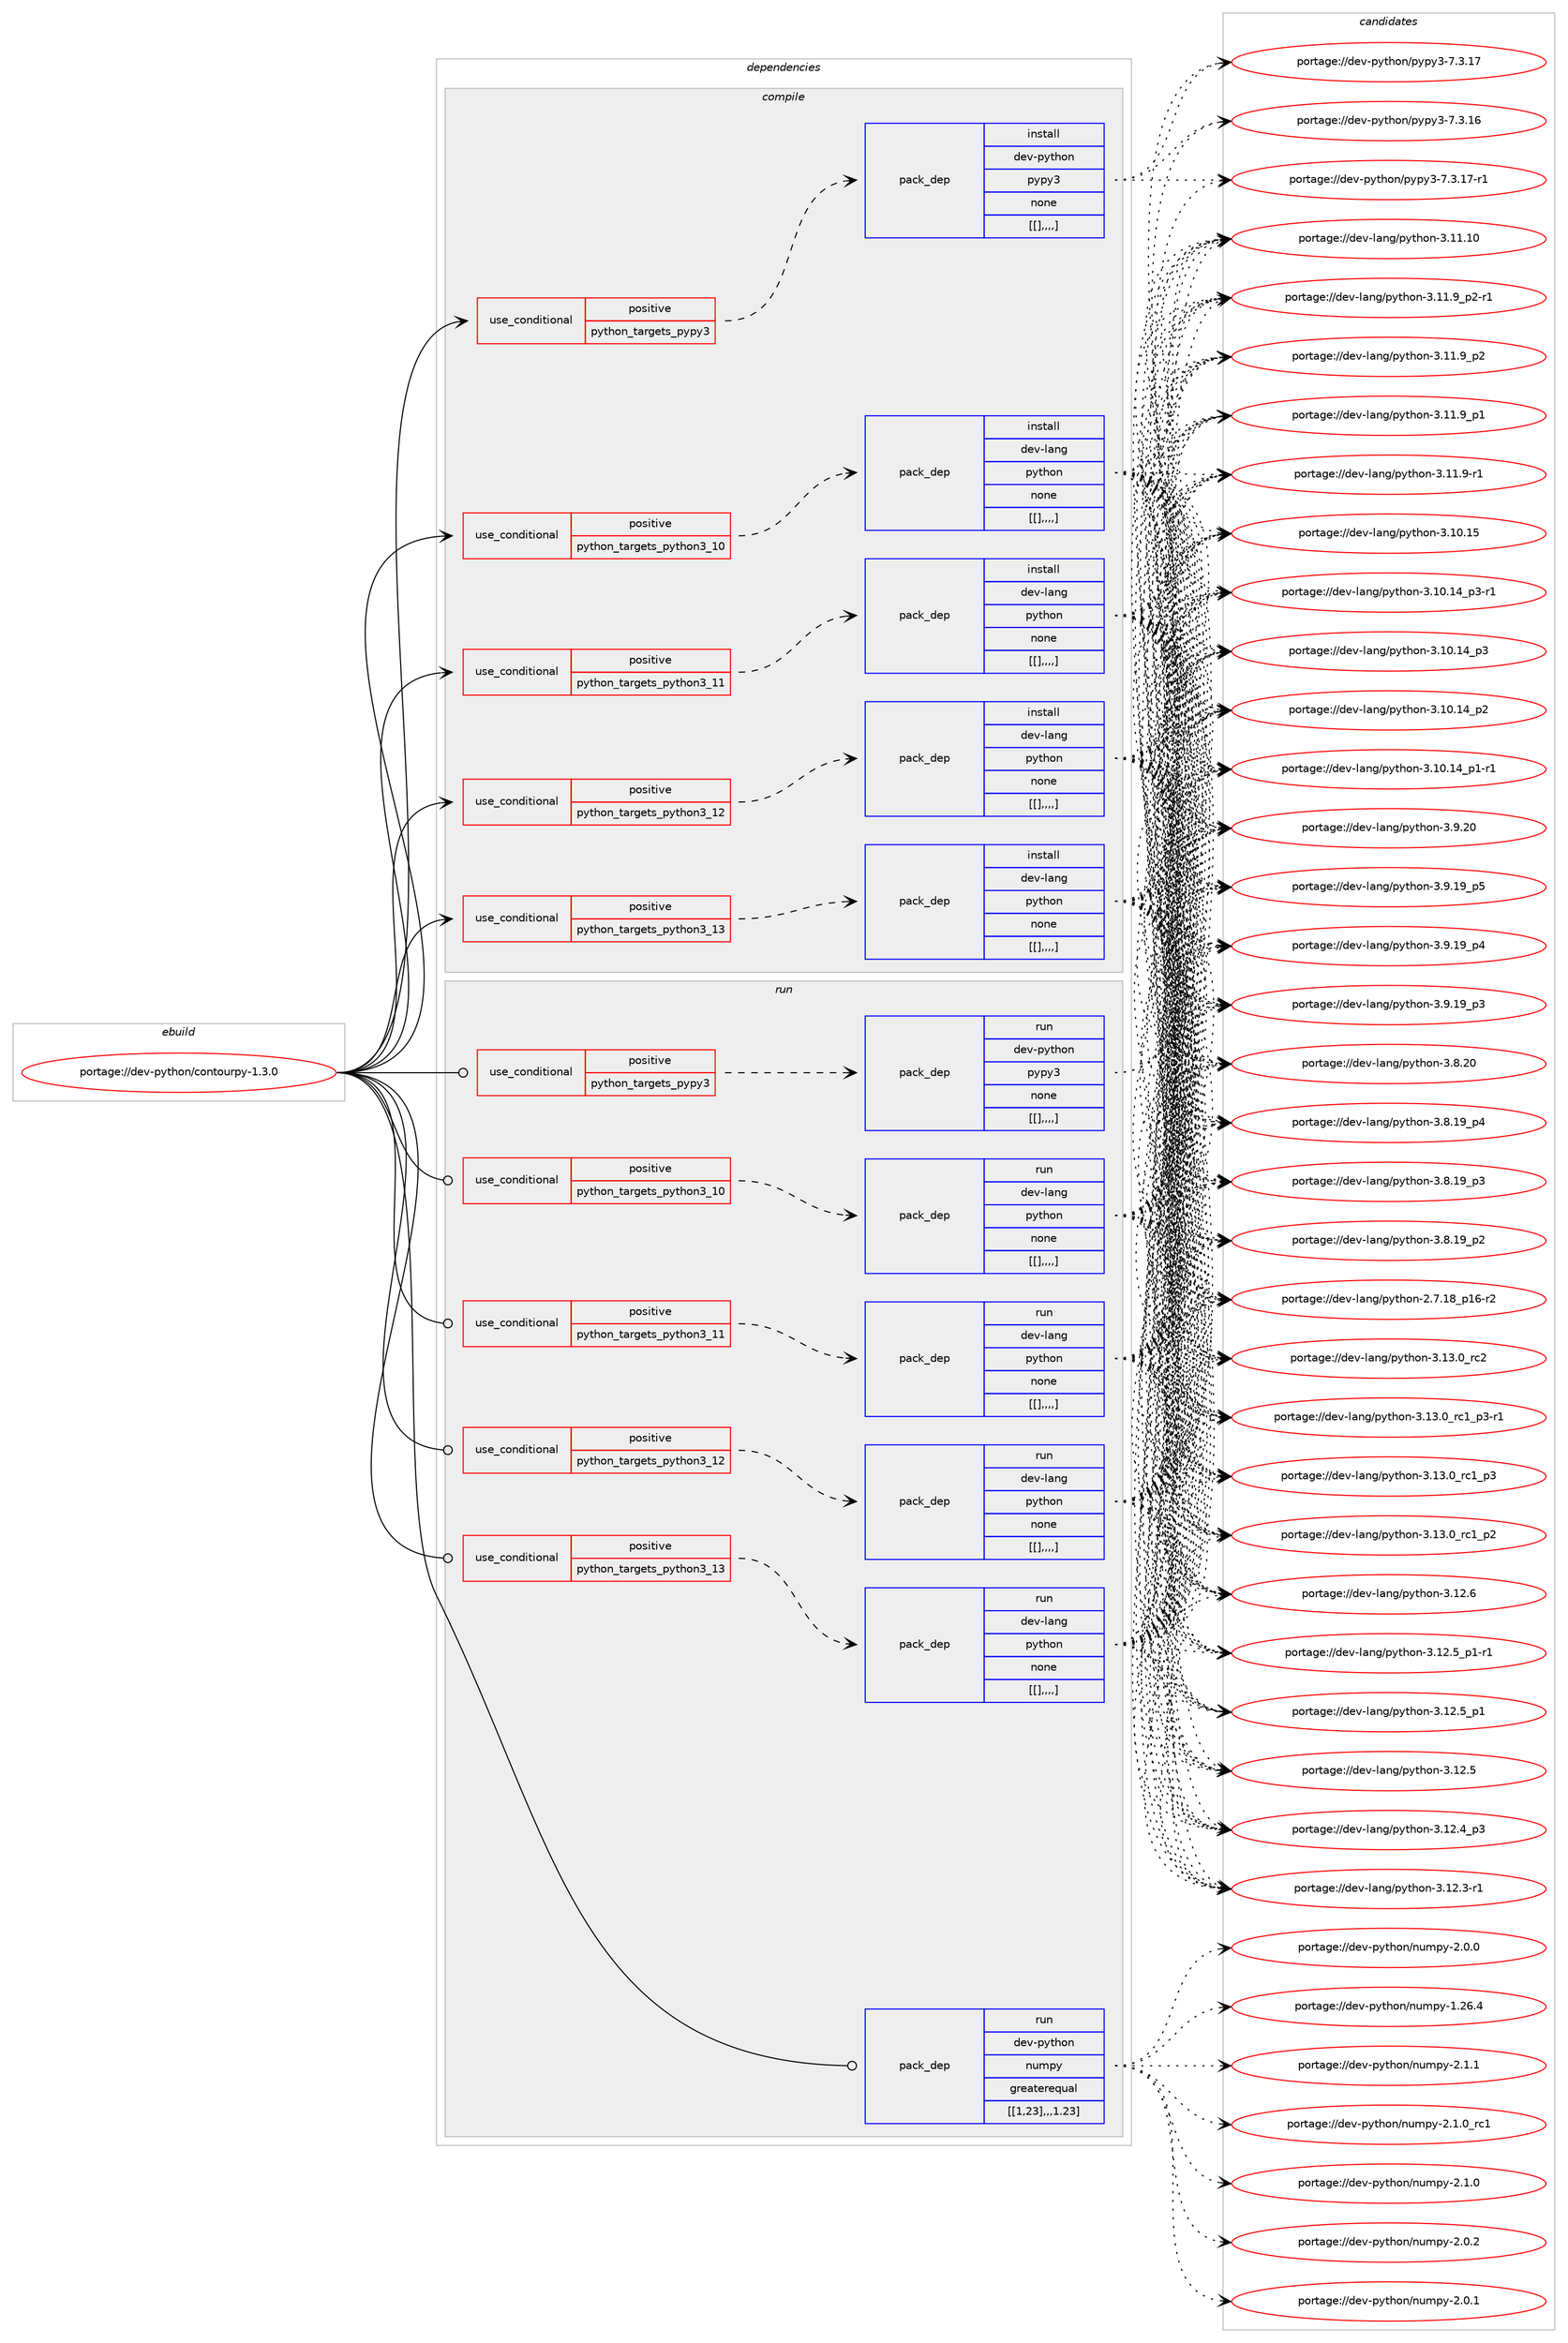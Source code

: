 digraph prolog {

# *************
# Graph options
# *************

newrank=true;
concentrate=true;
compound=true;
graph [rankdir=LR,fontname=Helvetica,fontsize=10,ranksep=1.5];#, ranksep=2.5, nodesep=0.2];
edge  [arrowhead=vee];
node  [fontname=Helvetica,fontsize=10];

# **********
# The ebuild
# **********

subgraph cluster_leftcol {
color=gray;
label=<<i>ebuild</i>>;
id [label="portage://dev-python/contourpy-1.3.0", color=red, width=4, href="../dev-python/contourpy-1.3.0.svg"];
}

# ****************
# The dependencies
# ****************

subgraph cluster_midcol {
color=gray;
label=<<i>dependencies</i>>;
subgraph cluster_compile {
fillcolor="#eeeeee";
style=filled;
label=<<i>compile</i>>;
subgraph cond32421 {
dependency145070 [label=<<TABLE BORDER="0" CELLBORDER="1" CELLSPACING="0" CELLPADDING="4"><TR><TD ROWSPAN="3" CELLPADDING="10">use_conditional</TD></TR><TR><TD>positive</TD></TR><TR><TD>python_targets_pypy3</TD></TR></TABLE>>, shape=none, color=red];
subgraph pack111433 {
dependency145071 [label=<<TABLE BORDER="0" CELLBORDER="1" CELLSPACING="0" CELLPADDING="4" WIDTH="220"><TR><TD ROWSPAN="6" CELLPADDING="30">pack_dep</TD></TR><TR><TD WIDTH="110">install</TD></TR><TR><TD>dev-python</TD></TR><TR><TD>pypy3</TD></TR><TR><TD>none</TD></TR><TR><TD>[[],,,,]</TD></TR></TABLE>>, shape=none, color=blue];
}
dependency145070:e -> dependency145071:w [weight=20,style="dashed",arrowhead="vee"];
}
id:e -> dependency145070:w [weight=20,style="solid",arrowhead="vee"];
subgraph cond32422 {
dependency145072 [label=<<TABLE BORDER="0" CELLBORDER="1" CELLSPACING="0" CELLPADDING="4"><TR><TD ROWSPAN="3" CELLPADDING="10">use_conditional</TD></TR><TR><TD>positive</TD></TR><TR><TD>python_targets_python3_10</TD></TR></TABLE>>, shape=none, color=red];
subgraph pack111434 {
dependency145073 [label=<<TABLE BORDER="0" CELLBORDER="1" CELLSPACING="0" CELLPADDING="4" WIDTH="220"><TR><TD ROWSPAN="6" CELLPADDING="30">pack_dep</TD></TR><TR><TD WIDTH="110">install</TD></TR><TR><TD>dev-lang</TD></TR><TR><TD>python</TD></TR><TR><TD>none</TD></TR><TR><TD>[[],,,,]</TD></TR></TABLE>>, shape=none, color=blue];
}
dependency145072:e -> dependency145073:w [weight=20,style="dashed",arrowhead="vee"];
}
id:e -> dependency145072:w [weight=20,style="solid",arrowhead="vee"];
subgraph cond32423 {
dependency145074 [label=<<TABLE BORDER="0" CELLBORDER="1" CELLSPACING="0" CELLPADDING="4"><TR><TD ROWSPAN="3" CELLPADDING="10">use_conditional</TD></TR><TR><TD>positive</TD></TR><TR><TD>python_targets_python3_11</TD></TR></TABLE>>, shape=none, color=red];
subgraph pack111435 {
dependency145075 [label=<<TABLE BORDER="0" CELLBORDER="1" CELLSPACING="0" CELLPADDING="4" WIDTH="220"><TR><TD ROWSPAN="6" CELLPADDING="30">pack_dep</TD></TR><TR><TD WIDTH="110">install</TD></TR><TR><TD>dev-lang</TD></TR><TR><TD>python</TD></TR><TR><TD>none</TD></TR><TR><TD>[[],,,,]</TD></TR></TABLE>>, shape=none, color=blue];
}
dependency145074:e -> dependency145075:w [weight=20,style="dashed",arrowhead="vee"];
}
id:e -> dependency145074:w [weight=20,style="solid",arrowhead="vee"];
subgraph cond32424 {
dependency145076 [label=<<TABLE BORDER="0" CELLBORDER="1" CELLSPACING="0" CELLPADDING="4"><TR><TD ROWSPAN="3" CELLPADDING="10">use_conditional</TD></TR><TR><TD>positive</TD></TR><TR><TD>python_targets_python3_12</TD></TR></TABLE>>, shape=none, color=red];
subgraph pack111436 {
dependency145077 [label=<<TABLE BORDER="0" CELLBORDER="1" CELLSPACING="0" CELLPADDING="4" WIDTH="220"><TR><TD ROWSPAN="6" CELLPADDING="30">pack_dep</TD></TR><TR><TD WIDTH="110">install</TD></TR><TR><TD>dev-lang</TD></TR><TR><TD>python</TD></TR><TR><TD>none</TD></TR><TR><TD>[[],,,,]</TD></TR></TABLE>>, shape=none, color=blue];
}
dependency145076:e -> dependency145077:w [weight=20,style="dashed",arrowhead="vee"];
}
id:e -> dependency145076:w [weight=20,style="solid",arrowhead="vee"];
subgraph cond32425 {
dependency145078 [label=<<TABLE BORDER="0" CELLBORDER="1" CELLSPACING="0" CELLPADDING="4"><TR><TD ROWSPAN="3" CELLPADDING="10">use_conditional</TD></TR><TR><TD>positive</TD></TR><TR><TD>python_targets_python3_13</TD></TR></TABLE>>, shape=none, color=red];
subgraph pack111437 {
dependency145079 [label=<<TABLE BORDER="0" CELLBORDER="1" CELLSPACING="0" CELLPADDING="4" WIDTH="220"><TR><TD ROWSPAN="6" CELLPADDING="30">pack_dep</TD></TR><TR><TD WIDTH="110">install</TD></TR><TR><TD>dev-lang</TD></TR><TR><TD>python</TD></TR><TR><TD>none</TD></TR><TR><TD>[[],,,,]</TD></TR></TABLE>>, shape=none, color=blue];
}
dependency145078:e -> dependency145079:w [weight=20,style="dashed",arrowhead="vee"];
}
id:e -> dependency145078:w [weight=20,style="solid",arrowhead="vee"];
}
subgraph cluster_compileandrun {
fillcolor="#eeeeee";
style=filled;
label=<<i>compile and run</i>>;
}
subgraph cluster_run {
fillcolor="#eeeeee";
style=filled;
label=<<i>run</i>>;
subgraph cond32426 {
dependency145080 [label=<<TABLE BORDER="0" CELLBORDER="1" CELLSPACING="0" CELLPADDING="4"><TR><TD ROWSPAN="3" CELLPADDING="10">use_conditional</TD></TR><TR><TD>positive</TD></TR><TR><TD>python_targets_pypy3</TD></TR></TABLE>>, shape=none, color=red];
subgraph pack111438 {
dependency145081 [label=<<TABLE BORDER="0" CELLBORDER="1" CELLSPACING="0" CELLPADDING="4" WIDTH="220"><TR><TD ROWSPAN="6" CELLPADDING="30">pack_dep</TD></TR><TR><TD WIDTH="110">run</TD></TR><TR><TD>dev-python</TD></TR><TR><TD>pypy3</TD></TR><TR><TD>none</TD></TR><TR><TD>[[],,,,]</TD></TR></TABLE>>, shape=none, color=blue];
}
dependency145080:e -> dependency145081:w [weight=20,style="dashed",arrowhead="vee"];
}
id:e -> dependency145080:w [weight=20,style="solid",arrowhead="odot"];
subgraph cond32427 {
dependency145082 [label=<<TABLE BORDER="0" CELLBORDER="1" CELLSPACING="0" CELLPADDING="4"><TR><TD ROWSPAN="3" CELLPADDING="10">use_conditional</TD></TR><TR><TD>positive</TD></TR><TR><TD>python_targets_python3_10</TD></TR></TABLE>>, shape=none, color=red];
subgraph pack111439 {
dependency145083 [label=<<TABLE BORDER="0" CELLBORDER="1" CELLSPACING="0" CELLPADDING="4" WIDTH="220"><TR><TD ROWSPAN="6" CELLPADDING="30">pack_dep</TD></TR><TR><TD WIDTH="110">run</TD></TR><TR><TD>dev-lang</TD></TR><TR><TD>python</TD></TR><TR><TD>none</TD></TR><TR><TD>[[],,,,]</TD></TR></TABLE>>, shape=none, color=blue];
}
dependency145082:e -> dependency145083:w [weight=20,style="dashed",arrowhead="vee"];
}
id:e -> dependency145082:w [weight=20,style="solid",arrowhead="odot"];
subgraph cond32428 {
dependency145084 [label=<<TABLE BORDER="0" CELLBORDER="1" CELLSPACING="0" CELLPADDING="4"><TR><TD ROWSPAN="3" CELLPADDING="10">use_conditional</TD></TR><TR><TD>positive</TD></TR><TR><TD>python_targets_python3_11</TD></TR></TABLE>>, shape=none, color=red];
subgraph pack111440 {
dependency145085 [label=<<TABLE BORDER="0" CELLBORDER="1" CELLSPACING="0" CELLPADDING="4" WIDTH="220"><TR><TD ROWSPAN="6" CELLPADDING="30">pack_dep</TD></TR><TR><TD WIDTH="110">run</TD></TR><TR><TD>dev-lang</TD></TR><TR><TD>python</TD></TR><TR><TD>none</TD></TR><TR><TD>[[],,,,]</TD></TR></TABLE>>, shape=none, color=blue];
}
dependency145084:e -> dependency145085:w [weight=20,style="dashed",arrowhead="vee"];
}
id:e -> dependency145084:w [weight=20,style="solid",arrowhead="odot"];
subgraph cond32429 {
dependency145086 [label=<<TABLE BORDER="0" CELLBORDER="1" CELLSPACING="0" CELLPADDING="4"><TR><TD ROWSPAN="3" CELLPADDING="10">use_conditional</TD></TR><TR><TD>positive</TD></TR><TR><TD>python_targets_python3_12</TD></TR></TABLE>>, shape=none, color=red];
subgraph pack111441 {
dependency145087 [label=<<TABLE BORDER="0" CELLBORDER="1" CELLSPACING="0" CELLPADDING="4" WIDTH="220"><TR><TD ROWSPAN="6" CELLPADDING="30">pack_dep</TD></TR><TR><TD WIDTH="110">run</TD></TR><TR><TD>dev-lang</TD></TR><TR><TD>python</TD></TR><TR><TD>none</TD></TR><TR><TD>[[],,,,]</TD></TR></TABLE>>, shape=none, color=blue];
}
dependency145086:e -> dependency145087:w [weight=20,style="dashed",arrowhead="vee"];
}
id:e -> dependency145086:w [weight=20,style="solid",arrowhead="odot"];
subgraph cond32430 {
dependency145088 [label=<<TABLE BORDER="0" CELLBORDER="1" CELLSPACING="0" CELLPADDING="4"><TR><TD ROWSPAN="3" CELLPADDING="10">use_conditional</TD></TR><TR><TD>positive</TD></TR><TR><TD>python_targets_python3_13</TD></TR></TABLE>>, shape=none, color=red];
subgraph pack111442 {
dependency145089 [label=<<TABLE BORDER="0" CELLBORDER="1" CELLSPACING="0" CELLPADDING="4" WIDTH="220"><TR><TD ROWSPAN="6" CELLPADDING="30">pack_dep</TD></TR><TR><TD WIDTH="110">run</TD></TR><TR><TD>dev-lang</TD></TR><TR><TD>python</TD></TR><TR><TD>none</TD></TR><TR><TD>[[],,,,]</TD></TR></TABLE>>, shape=none, color=blue];
}
dependency145088:e -> dependency145089:w [weight=20,style="dashed",arrowhead="vee"];
}
id:e -> dependency145088:w [weight=20,style="solid",arrowhead="odot"];
subgraph pack111443 {
dependency145090 [label=<<TABLE BORDER="0" CELLBORDER="1" CELLSPACING="0" CELLPADDING="4" WIDTH="220"><TR><TD ROWSPAN="6" CELLPADDING="30">pack_dep</TD></TR><TR><TD WIDTH="110">run</TD></TR><TR><TD>dev-python</TD></TR><TR><TD>numpy</TD></TR><TR><TD>greaterequal</TD></TR><TR><TD>[[1,23],,,1.23]</TD></TR></TABLE>>, shape=none, color=blue];
}
id:e -> dependency145090:w [weight=20,style="solid",arrowhead="odot"];
}
}

# **************
# The candidates
# **************

subgraph cluster_choices {
rank=same;
color=gray;
label=<<i>candidates</i>>;

subgraph choice111433 {
color=black;
nodesep=1;
choice100101118451121211161041111104711212111212151455546514649554511449 [label="portage://dev-python/pypy3-7.3.17-r1", color=red, width=4,href="../dev-python/pypy3-7.3.17-r1.svg"];
choice10010111845112121116104111110471121211121215145554651464955 [label="portage://dev-python/pypy3-7.3.17", color=red, width=4,href="../dev-python/pypy3-7.3.17.svg"];
choice10010111845112121116104111110471121211121215145554651464954 [label="portage://dev-python/pypy3-7.3.16", color=red, width=4,href="../dev-python/pypy3-7.3.16.svg"];
dependency145071:e -> choice100101118451121211161041111104711212111212151455546514649554511449:w [style=dotted,weight="100"];
dependency145071:e -> choice10010111845112121116104111110471121211121215145554651464955:w [style=dotted,weight="100"];
dependency145071:e -> choice10010111845112121116104111110471121211121215145554651464954:w [style=dotted,weight="100"];
}
subgraph choice111434 {
color=black;
nodesep=1;
choice10010111845108971101034711212111610411111045514649514648951149950 [label="portage://dev-lang/python-3.13.0_rc2", color=red, width=4,href="../dev-lang/python-3.13.0_rc2.svg"];
choice1001011184510897110103471121211161041111104551464951464895114994995112514511449 [label="portage://dev-lang/python-3.13.0_rc1_p3-r1", color=red, width=4,href="../dev-lang/python-3.13.0_rc1_p3-r1.svg"];
choice100101118451089711010347112121116104111110455146495146489511499499511251 [label="portage://dev-lang/python-3.13.0_rc1_p3", color=red, width=4,href="../dev-lang/python-3.13.0_rc1_p3.svg"];
choice100101118451089711010347112121116104111110455146495146489511499499511250 [label="portage://dev-lang/python-3.13.0_rc1_p2", color=red, width=4,href="../dev-lang/python-3.13.0_rc1_p2.svg"];
choice10010111845108971101034711212111610411111045514649504654 [label="portage://dev-lang/python-3.12.6", color=red, width=4,href="../dev-lang/python-3.12.6.svg"];
choice1001011184510897110103471121211161041111104551464950465395112494511449 [label="portage://dev-lang/python-3.12.5_p1-r1", color=red, width=4,href="../dev-lang/python-3.12.5_p1-r1.svg"];
choice100101118451089711010347112121116104111110455146495046539511249 [label="portage://dev-lang/python-3.12.5_p1", color=red, width=4,href="../dev-lang/python-3.12.5_p1.svg"];
choice10010111845108971101034711212111610411111045514649504653 [label="portage://dev-lang/python-3.12.5", color=red, width=4,href="../dev-lang/python-3.12.5.svg"];
choice100101118451089711010347112121116104111110455146495046529511251 [label="portage://dev-lang/python-3.12.4_p3", color=red, width=4,href="../dev-lang/python-3.12.4_p3.svg"];
choice100101118451089711010347112121116104111110455146495046514511449 [label="portage://dev-lang/python-3.12.3-r1", color=red, width=4,href="../dev-lang/python-3.12.3-r1.svg"];
choice1001011184510897110103471121211161041111104551464949464948 [label="portage://dev-lang/python-3.11.10", color=red, width=4,href="../dev-lang/python-3.11.10.svg"];
choice1001011184510897110103471121211161041111104551464949465795112504511449 [label="portage://dev-lang/python-3.11.9_p2-r1", color=red, width=4,href="../dev-lang/python-3.11.9_p2-r1.svg"];
choice100101118451089711010347112121116104111110455146494946579511250 [label="portage://dev-lang/python-3.11.9_p2", color=red, width=4,href="../dev-lang/python-3.11.9_p2.svg"];
choice100101118451089711010347112121116104111110455146494946579511249 [label="portage://dev-lang/python-3.11.9_p1", color=red, width=4,href="../dev-lang/python-3.11.9_p1.svg"];
choice100101118451089711010347112121116104111110455146494946574511449 [label="portage://dev-lang/python-3.11.9-r1", color=red, width=4,href="../dev-lang/python-3.11.9-r1.svg"];
choice1001011184510897110103471121211161041111104551464948464953 [label="portage://dev-lang/python-3.10.15", color=red, width=4,href="../dev-lang/python-3.10.15.svg"];
choice100101118451089711010347112121116104111110455146494846495295112514511449 [label="portage://dev-lang/python-3.10.14_p3-r1", color=red, width=4,href="../dev-lang/python-3.10.14_p3-r1.svg"];
choice10010111845108971101034711212111610411111045514649484649529511251 [label="portage://dev-lang/python-3.10.14_p3", color=red, width=4,href="../dev-lang/python-3.10.14_p3.svg"];
choice10010111845108971101034711212111610411111045514649484649529511250 [label="portage://dev-lang/python-3.10.14_p2", color=red, width=4,href="../dev-lang/python-3.10.14_p2.svg"];
choice100101118451089711010347112121116104111110455146494846495295112494511449 [label="portage://dev-lang/python-3.10.14_p1-r1", color=red, width=4,href="../dev-lang/python-3.10.14_p1-r1.svg"];
choice10010111845108971101034711212111610411111045514657465048 [label="portage://dev-lang/python-3.9.20", color=red, width=4,href="../dev-lang/python-3.9.20.svg"];
choice100101118451089711010347112121116104111110455146574649579511253 [label="portage://dev-lang/python-3.9.19_p5", color=red, width=4,href="../dev-lang/python-3.9.19_p5.svg"];
choice100101118451089711010347112121116104111110455146574649579511252 [label="portage://dev-lang/python-3.9.19_p4", color=red, width=4,href="../dev-lang/python-3.9.19_p4.svg"];
choice100101118451089711010347112121116104111110455146574649579511251 [label="portage://dev-lang/python-3.9.19_p3", color=red, width=4,href="../dev-lang/python-3.9.19_p3.svg"];
choice10010111845108971101034711212111610411111045514656465048 [label="portage://dev-lang/python-3.8.20", color=red, width=4,href="../dev-lang/python-3.8.20.svg"];
choice100101118451089711010347112121116104111110455146564649579511252 [label="portage://dev-lang/python-3.8.19_p4", color=red, width=4,href="../dev-lang/python-3.8.19_p4.svg"];
choice100101118451089711010347112121116104111110455146564649579511251 [label="portage://dev-lang/python-3.8.19_p3", color=red, width=4,href="../dev-lang/python-3.8.19_p3.svg"];
choice100101118451089711010347112121116104111110455146564649579511250 [label="portage://dev-lang/python-3.8.19_p2", color=red, width=4,href="../dev-lang/python-3.8.19_p2.svg"];
choice100101118451089711010347112121116104111110455046554649569511249544511450 [label="portage://dev-lang/python-2.7.18_p16-r2", color=red, width=4,href="../dev-lang/python-2.7.18_p16-r2.svg"];
dependency145073:e -> choice10010111845108971101034711212111610411111045514649514648951149950:w [style=dotted,weight="100"];
dependency145073:e -> choice1001011184510897110103471121211161041111104551464951464895114994995112514511449:w [style=dotted,weight="100"];
dependency145073:e -> choice100101118451089711010347112121116104111110455146495146489511499499511251:w [style=dotted,weight="100"];
dependency145073:e -> choice100101118451089711010347112121116104111110455146495146489511499499511250:w [style=dotted,weight="100"];
dependency145073:e -> choice10010111845108971101034711212111610411111045514649504654:w [style=dotted,weight="100"];
dependency145073:e -> choice1001011184510897110103471121211161041111104551464950465395112494511449:w [style=dotted,weight="100"];
dependency145073:e -> choice100101118451089711010347112121116104111110455146495046539511249:w [style=dotted,weight="100"];
dependency145073:e -> choice10010111845108971101034711212111610411111045514649504653:w [style=dotted,weight="100"];
dependency145073:e -> choice100101118451089711010347112121116104111110455146495046529511251:w [style=dotted,weight="100"];
dependency145073:e -> choice100101118451089711010347112121116104111110455146495046514511449:w [style=dotted,weight="100"];
dependency145073:e -> choice1001011184510897110103471121211161041111104551464949464948:w [style=dotted,weight="100"];
dependency145073:e -> choice1001011184510897110103471121211161041111104551464949465795112504511449:w [style=dotted,weight="100"];
dependency145073:e -> choice100101118451089711010347112121116104111110455146494946579511250:w [style=dotted,weight="100"];
dependency145073:e -> choice100101118451089711010347112121116104111110455146494946579511249:w [style=dotted,weight="100"];
dependency145073:e -> choice100101118451089711010347112121116104111110455146494946574511449:w [style=dotted,weight="100"];
dependency145073:e -> choice1001011184510897110103471121211161041111104551464948464953:w [style=dotted,weight="100"];
dependency145073:e -> choice100101118451089711010347112121116104111110455146494846495295112514511449:w [style=dotted,weight="100"];
dependency145073:e -> choice10010111845108971101034711212111610411111045514649484649529511251:w [style=dotted,weight="100"];
dependency145073:e -> choice10010111845108971101034711212111610411111045514649484649529511250:w [style=dotted,weight="100"];
dependency145073:e -> choice100101118451089711010347112121116104111110455146494846495295112494511449:w [style=dotted,weight="100"];
dependency145073:e -> choice10010111845108971101034711212111610411111045514657465048:w [style=dotted,weight="100"];
dependency145073:e -> choice100101118451089711010347112121116104111110455146574649579511253:w [style=dotted,weight="100"];
dependency145073:e -> choice100101118451089711010347112121116104111110455146574649579511252:w [style=dotted,weight="100"];
dependency145073:e -> choice100101118451089711010347112121116104111110455146574649579511251:w [style=dotted,weight="100"];
dependency145073:e -> choice10010111845108971101034711212111610411111045514656465048:w [style=dotted,weight="100"];
dependency145073:e -> choice100101118451089711010347112121116104111110455146564649579511252:w [style=dotted,weight="100"];
dependency145073:e -> choice100101118451089711010347112121116104111110455146564649579511251:w [style=dotted,weight="100"];
dependency145073:e -> choice100101118451089711010347112121116104111110455146564649579511250:w [style=dotted,weight="100"];
dependency145073:e -> choice100101118451089711010347112121116104111110455046554649569511249544511450:w [style=dotted,weight="100"];
}
subgraph choice111435 {
color=black;
nodesep=1;
choice10010111845108971101034711212111610411111045514649514648951149950 [label="portage://dev-lang/python-3.13.0_rc2", color=red, width=4,href="../dev-lang/python-3.13.0_rc2.svg"];
choice1001011184510897110103471121211161041111104551464951464895114994995112514511449 [label="portage://dev-lang/python-3.13.0_rc1_p3-r1", color=red, width=4,href="../dev-lang/python-3.13.0_rc1_p3-r1.svg"];
choice100101118451089711010347112121116104111110455146495146489511499499511251 [label="portage://dev-lang/python-3.13.0_rc1_p3", color=red, width=4,href="../dev-lang/python-3.13.0_rc1_p3.svg"];
choice100101118451089711010347112121116104111110455146495146489511499499511250 [label="portage://dev-lang/python-3.13.0_rc1_p2", color=red, width=4,href="../dev-lang/python-3.13.0_rc1_p2.svg"];
choice10010111845108971101034711212111610411111045514649504654 [label="portage://dev-lang/python-3.12.6", color=red, width=4,href="../dev-lang/python-3.12.6.svg"];
choice1001011184510897110103471121211161041111104551464950465395112494511449 [label="portage://dev-lang/python-3.12.5_p1-r1", color=red, width=4,href="../dev-lang/python-3.12.5_p1-r1.svg"];
choice100101118451089711010347112121116104111110455146495046539511249 [label="portage://dev-lang/python-3.12.5_p1", color=red, width=4,href="../dev-lang/python-3.12.5_p1.svg"];
choice10010111845108971101034711212111610411111045514649504653 [label="portage://dev-lang/python-3.12.5", color=red, width=4,href="../dev-lang/python-3.12.5.svg"];
choice100101118451089711010347112121116104111110455146495046529511251 [label="portage://dev-lang/python-3.12.4_p3", color=red, width=4,href="../dev-lang/python-3.12.4_p3.svg"];
choice100101118451089711010347112121116104111110455146495046514511449 [label="portage://dev-lang/python-3.12.3-r1", color=red, width=4,href="../dev-lang/python-3.12.3-r1.svg"];
choice1001011184510897110103471121211161041111104551464949464948 [label="portage://dev-lang/python-3.11.10", color=red, width=4,href="../dev-lang/python-3.11.10.svg"];
choice1001011184510897110103471121211161041111104551464949465795112504511449 [label="portage://dev-lang/python-3.11.9_p2-r1", color=red, width=4,href="../dev-lang/python-3.11.9_p2-r1.svg"];
choice100101118451089711010347112121116104111110455146494946579511250 [label="portage://dev-lang/python-3.11.9_p2", color=red, width=4,href="../dev-lang/python-3.11.9_p2.svg"];
choice100101118451089711010347112121116104111110455146494946579511249 [label="portage://dev-lang/python-3.11.9_p1", color=red, width=4,href="../dev-lang/python-3.11.9_p1.svg"];
choice100101118451089711010347112121116104111110455146494946574511449 [label="portage://dev-lang/python-3.11.9-r1", color=red, width=4,href="../dev-lang/python-3.11.9-r1.svg"];
choice1001011184510897110103471121211161041111104551464948464953 [label="portage://dev-lang/python-3.10.15", color=red, width=4,href="../dev-lang/python-3.10.15.svg"];
choice100101118451089711010347112121116104111110455146494846495295112514511449 [label="portage://dev-lang/python-3.10.14_p3-r1", color=red, width=4,href="../dev-lang/python-3.10.14_p3-r1.svg"];
choice10010111845108971101034711212111610411111045514649484649529511251 [label="portage://dev-lang/python-3.10.14_p3", color=red, width=4,href="../dev-lang/python-3.10.14_p3.svg"];
choice10010111845108971101034711212111610411111045514649484649529511250 [label="portage://dev-lang/python-3.10.14_p2", color=red, width=4,href="../dev-lang/python-3.10.14_p2.svg"];
choice100101118451089711010347112121116104111110455146494846495295112494511449 [label="portage://dev-lang/python-3.10.14_p1-r1", color=red, width=4,href="../dev-lang/python-3.10.14_p1-r1.svg"];
choice10010111845108971101034711212111610411111045514657465048 [label="portage://dev-lang/python-3.9.20", color=red, width=4,href="../dev-lang/python-3.9.20.svg"];
choice100101118451089711010347112121116104111110455146574649579511253 [label="portage://dev-lang/python-3.9.19_p5", color=red, width=4,href="../dev-lang/python-3.9.19_p5.svg"];
choice100101118451089711010347112121116104111110455146574649579511252 [label="portage://dev-lang/python-3.9.19_p4", color=red, width=4,href="../dev-lang/python-3.9.19_p4.svg"];
choice100101118451089711010347112121116104111110455146574649579511251 [label="portage://dev-lang/python-3.9.19_p3", color=red, width=4,href="../dev-lang/python-3.9.19_p3.svg"];
choice10010111845108971101034711212111610411111045514656465048 [label="portage://dev-lang/python-3.8.20", color=red, width=4,href="../dev-lang/python-3.8.20.svg"];
choice100101118451089711010347112121116104111110455146564649579511252 [label="portage://dev-lang/python-3.8.19_p4", color=red, width=4,href="../dev-lang/python-3.8.19_p4.svg"];
choice100101118451089711010347112121116104111110455146564649579511251 [label="portage://dev-lang/python-3.8.19_p3", color=red, width=4,href="../dev-lang/python-3.8.19_p3.svg"];
choice100101118451089711010347112121116104111110455146564649579511250 [label="portage://dev-lang/python-3.8.19_p2", color=red, width=4,href="../dev-lang/python-3.8.19_p2.svg"];
choice100101118451089711010347112121116104111110455046554649569511249544511450 [label="portage://dev-lang/python-2.7.18_p16-r2", color=red, width=4,href="../dev-lang/python-2.7.18_p16-r2.svg"];
dependency145075:e -> choice10010111845108971101034711212111610411111045514649514648951149950:w [style=dotted,weight="100"];
dependency145075:e -> choice1001011184510897110103471121211161041111104551464951464895114994995112514511449:w [style=dotted,weight="100"];
dependency145075:e -> choice100101118451089711010347112121116104111110455146495146489511499499511251:w [style=dotted,weight="100"];
dependency145075:e -> choice100101118451089711010347112121116104111110455146495146489511499499511250:w [style=dotted,weight="100"];
dependency145075:e -> choice10010111845108971101034711212111610411111045514649504654:w [style=dotted,weight="100"];
dependency145075:e -> choice1001011184510897110103471121211161041111104551464950465395112494511449:w [style=dotted,weight="100"];
dependency145075:e -> choice100101118451089711010347112121116104111110455146495046539511249:w [style=dotted,weight="100"];
dependency145075:e -> choice10010111845108971101034711212111610411111045514649504653:w [style=dotted,weight="100"];
dependency145075:e -> choice100101118451089711010347112121116104111110455146495046529511251:w [style=dotted,weight="100"];
dependency145075:e -> choice100101118451089711010347112121116104111110455146495046514511449:w [style=dotted,weight="100"];
dependency145075:e -> choice1001011184510897110103471121211161041111104551464949464948:w [style=dotted,weight="100"];
dependency145075:e -> choice1001011184510897110103471121211161041111104551464949465795112504511449:w [style=dotted,weight="100"];
dependency145075:e -> choice100101118451089711010347112121116104111110455146494946579511250:w [style=dotted,weight="100"];
dependency145075:e -> choice100101118451089711010347112121116104111110455146494946579511249:w [style=dotted,weight="100"];
dependency145075:e -> choice100101118451089711010347112121116104111110455146494946574511449:w [style=dotted,weight="100"];
dependency145075:e -> choice1001011184510897110103471121211161041111104551464948464953:w [style=dotted,weight="100"];
dependency145075:e -> choice100101118451089711010347112121116104111110455146494846495295112514511449:w [style=dotted,weight="100"];
dependency145075:e -> choice10010111845108971101034711212111610411111045514649484649529511251:w [style=dotted,weight="100"];
dependency145075:e -> choice10010111845108971101034711212111610411111045514649484649529511250:w [style=dotted,weight="100"];
dependency145075:e -> choice100101118451089711010347112121116104111110455146494846495295112494511449:w [style=dotted,weight="100"];
dependency145075:e -> choice10010111845108971101034711212111610411111045514657465048:w [style=dotted,weight="100"];
dependency145075:e -> choice100101118451089711010347112121116104111110455146574649579511253:w [style=dotted,weight="100"];
dependency145075:e -> choice100101118451089711010347112121116104111110455146574649579511252:w [style=dotted,weight="100"];
dependency145075:e -> choice100101118451089711010347112121116104111110455146574649579511251:w [style=dotted,weight="100"];
dependency145075:e -> choice10010111845108971101034711212111610411111045514656465048:w [style=dotted,weight="100"];
dependency145075:e -> choice100101118451089711010347112121116104111110455146564649579511252:w [style=dotted,weight="100"];
dependency145075:e -> choice100101118451089711010347112121116104111110455146564649579511251:w [style=dotted,weight="100"];
dependency145075:e -> choice100101118451089711010347112121116104111110455146564649579511250:w [style=dotted,weight="100"];
dependency145075:e -> choice100101118451089711010347112121116104111110455046554649569511249544511450:w [style=dotted,weight="100"];
}
subgraph choice111436 {
color=black;
nodesep=1;
choice10010111845108971101034711212111610411111045514649514648951149950 [label="portage://dev-lang/python-3.13.0_rc2", color=red, width=4,href="../dev-lang/python-3.13.0_rc2.svg"];
choice1001011184510897110103471121211161041111104551464951464895114994995112514511449 [label="portage://dev-lang/python-3.13.0_rc1_p3-r1", color=red, width=4,href="../dev-lang/python-3.13.0_rc1_p3-r1.svg"];
choice100101118451089711010347112121116104111110455146495146489511499499511251 [label="portage://dev-lang/python-3.13.0_rc1_p3", color=red, width=4,href="../dev-lang/python-3.13.0_rc1_p3.svg"];
choice100101118451089711010347112121116104111110455146495146489511499499511250 [label="portage://dev-lang/python-3.13.0_rc1_p2", color=red, width=4,href="../dev-lang/python-3.13.0_rc1_p2.svg"];
choice10010111845108971101034711212111610411111045514649504654 [label="portage://dev-lang/python-3.12.6", color=red, width=4,href="../dev-lang/python-3.12.6.svg"];
choice1001011184510897110103471121211161041111104551464950465395112494511449 [label="portage://dev-lang/python-3.12.5_p1-r1", color=red, width=4,href="../dev-lang/python-3.12.5_p1-r1.svg"];
choice100101118451089711010347112121116104111110455146495046539511249 [label="portage://dev-lang/python-3.12.5_p1", color=red, width=4,href="../dev-lang/python-3.12.5_p1.svg"];
choice10010111845108971101034711212111610411111045514649504653 [label="portage://dev-lang/python-3.12.5", color=red, width=4,href="../dev-lang/python-3.12.5.svg"];
choice100101118451089711010347112121116104111110455146495046529511251 [label="portage://dev-lang/python-3.12.4_p3", color=red, width=4,href="../dev-lang/python-3.12.4_p3.svg"];
choice100101118451089711010347112121116104111110455146495046514511449 [label="portage://dev-lang/python-3.12.3-r1", color=red, width=4,href="../dev-lang/python-3.12.3-r1.svg"];
choice1001011184510897110103471121211161041111104551464949464948 [label="portage://dev-lang/python-3.11.10", color=red, width=4,href="../dev-lang/python-3.11.10.svg"];
choice1001011184510897110103471121211161041111104551464949465795112504511449 [label="portage://dev-lang/python-3.11.9_p2-r1", color=red, width=4,href="../dev-lang/python-3.11.9_p2-r1.svg"];
choice100101118451089711010347112121116104111110455146494946579511250 [label="portage://dev-lang/python-3.11.9_p2", color=red, width=4,href="../dev-lang/python-3.11.9_p2.svg"];
choice100101118451089711010347112121116104111110455146494946579511249 [label="portage://dev-lang/python-3.11.9_p1", color=red, width=4,href="../dev-lang/python-3.11.9_p1.svg"];
choice100101118451089711010347112121116104111110455146494946574511449 [label="portage://dev-lang/python-3.11.9-r1", color=red, width=4,href="../dev-lang/python-3.11.9-r1.svg"];
choice1001011184510897110103471121211161041111104551464948464953 [label="portage://dev-lang/python-3.10.15", color=red, width=4,href="../dev-lang/python-3.10.15.svg"];
choice100101118451089711010347112121116104111110455146494846495295112514511449 [label="portage://dev-lang/python-3.10.14_p3-r1", color=red, width=4,href="../dev-lang/python-3.10.14_p3-r1.svg"];
choice10010111845108971101034711212111610411111045514649484649529511251 [label="portage://dev-lang/python-3.10.14_p3", color=red, width=4,href="../dev-lang/python-3.10.14_p3.svg"];
choice10010111845108971101034711212111610411111045514649484649529511250 [label="portage://dev-lang/python-3.10.14_p2", color=red, width=4,href="../dev-lang/python-3.10.14_p2.svg"];
choice100101118451089711010347112121116104111110455146494846495295112494511449 [label="portage://dev-lang/python-3.10.14_p1-r1", color=red, width=4,href="../dev-lang/python-3.10.14_p1-r1.svg"];
choice10010111845108971101034711212111610411111045514657465048 [label="portage://dev-lang/python-3.9.20", color=red, width=4,href="../dev-lang/python-3.9.20.svg"];
choice100101118451089711010347112121116104111110455146574649579511253 [label="portage://dev-lang/python-3.9.19_p5", color=red, width=4,href="../dev-lang/python-3.9.19_p5.svg"];
choice100101118451089711010347112121116104111110455146574649579511252 [label="portage://dev-lang/python-3.9.19_p4", color=red, width=4,href="../dev-lang/python-3.9.19_p4.svg"];
choice100101118451089711010347112121116104111110455146574649579511251 [label="portage://dev-lang/python-3.9.19_p3", color=red, width=4,href="../dev-lang/python-3.9.19_p3.svg"];
choice10010111845108971101034711212111610411111045514656465048 [label="portage://dev-lang/python-3.8.20", color=red, width=4,href="../dev-lang/python-3.8.20.svg"];
choice100101118451089711010347112121116104111110455146564649579511252 [label="portage://dev-lang/python-3.8.19_p4", color=red, width=4,href="../dev-lang/python-3.8.19_p4.svg"];
choice100101118451089711010347112121116104111110455146564649579511251 [label="portage://dev-lang/python-3.8.19_p3", color=red, width=4,href="../dev-lang/python-3.8.19_p3.svg"];
choice100101118451089711010347112121116104111110455146564649579511250 [label="portage://dev-lang/python-3.8.19_p2", color=red, width=4,href="../dev-lang/python-3.8.19_p2.svg"];
choice100101118451089711010347112121116104111110455046554649569511249544511450 [label="portage://dev-lang/python-2.7.18_p16-r2", color=red, width=4,href="../dev-lang/python-2.7.18_p16-r2.svg"];
dependency145077:e -> choice10010111845108971101034711212111610411111045514649514648951149950:w [style=dotted,weight="100"];
dependency145077:e -> choice1001011184510897110103471121211161041111104551464951464895114994995112514511449:w [style=dotted,weight="100"];
dependency145077:e -> choice100101118451089711010347112121116104111110455146495146489511499499511251:w [style=dotted,weight="100"];
dependency145077:e -> choice100101118451089711010347112121116104111110455146495146489511499499511250:w [style=dotted,weight="100"];
dependency145077:e -> choice10010111845108971101034711212111610411111045514649504654:w [style=dotted,weight="100"];
dependency145077:e -> choice1001011184510897110103471121211161041111104551464950465395112494511449:w [style=dotted,weight="100"];
dependency145077:e -> choice100101118451089711010347112121116104111110455146495046539511249:w [style=dotted,weight="100"];
dependency145077:e -> choice10010111845108971101034711212111610411111045514649504653:w [style=dotted,weight="100"];
dependency145077:e -> choice100101118451089711010347112121116104111110455146495046529511251:w [style=dotted,weight="100"];
dependency145077:e -> choice100101118451089711010347112121116104111110455146495046514511449:w [style=dotted,weight="100"];
dependency145077:e -> choice1001011184510897110103471121211161041111104551464949464948:w [style=dotted,weight="100"];
dependency145077:e -> choice1001011184510897110103471121211161041111104551464949465795112504511449:w [style=dotted,weight="100"];
dependency145077:e -> choice100101118451089711010347112121116104111110455146494946579511250:w [style=dotted,weight="100"];
dependency145077:e -> choice100101118451089711010347112121116104111110455146494946579511249:w [style=dotted,weight="100"];
dependency145077:e -> choice100101118451089711010347112121116104111110455146494946574511449:w [style=dotted,weight="100"];
dependency145077:e -> choice1001011184510897110103471121211161041111104551464948464953:w [style=dotted,weight="100"];
dependency145077:e -> choice100101118451089711010347112121116104111110455146494846495295112514511449:w [style=dotted,weight="100"];
dependency145077:e -> choice10010111845108971101034711212111610411111045514649484649529511251:w [style=dotted,weight="100"];
dependency145077:e -> choice10010111845108971101034711212111610411111045514649484649529511250:w [style=dotted,weight="100"];
dependency145077:e -> choice100101118451089711010347112121116104111110455146494846495295112494511449:w [style=dotted,weight="100"];
dependency145077:e -> choice10010111845108971101034711212111610411111045514657465048:w [style=dotted,weight="100"];
dependency145077:e -> choice100101118451089711010347112121116104111110455146574649579511253:w [style=dotted,weight="100"];
dependency145077:e -> choice100101118451089711010347112121116104111110455146574649579511252:w [style=dotted,weight="100"];
dependency145077:e -> choice100101118451089711010347112121116104111110455146574649579511251:w [style=dotted,weight="100"];
dependency145077:e -> choice10010111845108971101034711212111610411111045514656465048:w [style=dotted,weight="100"];
dependency145077:e -> choice100101118451089711010347112121116104111110455146564649579511252:w [style=dotted,weight="100"];
dependency145077:e -> choice100101118451089711010347112121116104111110455146564649579511251:w [style=dotted,weight="100"];
dependency145077:e -> choice100101118451089711010347112121116104111110455146564649579511250:w [style=dotted,weight="100"];
dependency145077:e -> choice100101118451089711010347112121116104111110455046554649569511249544511450:w [style=dotted,weight="100"];
}
subgraph choice111437 {
color=black;
nodesep=1;
choice10010111845108971101034711212111610411111045514649514648951149950 [label="portage://dev-lang/python-3.13.0_rc2", color=red, width=4,href="../dev-lang/python-3.13.0_rc2.svg"];
choice1001011184510897110103471121211161041111104551464951464895114994995112514511449 [label="portage://dev-lang/python-3.13.0_rc1_p3-r1", color=red, width=4,href="../dev-lang/python-3.13.0_rc1_p3-r1.svg"];
choice100101118451089711010347112121116104111110455146495146489511499499511251 [label="portage://dev-lang/python-3.13.0_rc1_p3", color=red, width=4,href="../dev-lang/python-3.13.0_rc1_p3.svg"];
choice100101118451089711010347112121116104111110455146495146489511499499511250 [label="portage://dev-lang/python-3.13.0_rc1_p2", color=red, width=4,href="../dev-lang/python-3.13.0_rc1_p2.svg"];
choice10010111845108971101034711212111610411111045514649504654 [label="portage://dev-lang/python-3.12.6", color=red, width=4,href="../dev-lang/python-3.12.6.svg"];
choice1001011184510897110103471121211161041111104551464950465395112494511449 [label="portage://dev-lang/python-3.12.5_p1-r1", color=red, width=4,href="../dev-lang/python-3.12.5_p1-r1.svg"];
choice100101118451089711010347112121116104111110455146495046539511249 [label="portage://dev-lang/python-3.12.5_p1", color=red, width=4,href="../dev-lang/python-3.12.5_p1.svg"];
choice10010111845108971101034711212111610411111045514649504653 [label="portage://dev-lang/python-3.12.5", color=red, width=4,href="../dev-lang/python-3.12.5.svg"];
choice100101118451089711010347112121116104111110455146495046529511251 [label="portage://dev-lang/python-3.12.4_p3", color=red, width=4,href="../dev-lang/python-3.12.4_p3.svg"];
choice100101118451089711010347112121116104111110455146495046514511449 [label="portage://dev-lang/python-3.12.3-r1", color=red, width=4,href="../dev-lang/python-3.12.3-r1.svg"];
choice1001011184510897110103471121211161041111104551464949464948 [label="portage://dev-lang/python-3.11.10", color=red, width=4,href="../dev-lang/python-3.11.10.svg"];
choice1001011184510897110103471121211161041111104551464949465795112504511449 [label="portage://dev-lang/python-3.11.9_p2-r1", color=red, width=4,href="../dev-lang/python-3.11.9_p2-r1.svg"];
choice100101118451089711010347112121116104111110455146494946579511250 [label="portage://dev-lang/python-3.11.9_p2", color=red, width=4,href="../dev-lang/python-3.11.9_p2.svg"];
choice100101118451089711010347112121116104111110455146494946579511249 [label="portage://dev-lang/python-3.11.9_p1", color=red, width=4,href="../dev-lang/python-3.11.9_p1.svg"];
choice100101118451089711010347112121116104111110455146494946574511449 [label="portage://dev-lang/python-3.11.9-r1", color=red, width=4,href="../dev-lang/python-3.11.9-r1.svg"];
choice1001011184510897110103471121211161041111104551464948464953 [label="portage://dev-lang/python-3.10.15", color=red, width=4,href="../dev-lang/python-3.10.15.svg"];
choice100101118451089711010347112121116104111110455146494846495295112514511449 [label="portage://dev-lang/python-3.10.14_p3-r1", color=red, width=4,href="../dev-lang/python-3.10.14_p3-r1.svg"];
choice10010111845108971101034711212111610411111045514649484649529511251 [label="portage://dev-lang/python-3.10.14_p3", color=red, width=4,href="../dev-lang/python-3.10.14_p3.svg"];
choice10010111845108971101034711212111610411111045514649484649529511250 [label="portage://dev-lang/python-3.10.14_p2", color=red, width=4,href="../dev-lang/python-3.10.14_p2.svg"];
choice100101118451089711010347112121116104111110455146494846495295112494511449 [label="portage://dev-lang/python-3.10.14_p1-r1", color=red, width=4,href="../dev-lang/python-3.10.14_p1-r1.svg"];
choice10010111845108971101034711212111610411111045514657465048 [label="portage://dev-lang/python-3.9.20", color=red, width=4,href="../dev-lang/python-3.9.20.svg"];
choice100101118451089711010347112121116104111110455146574649579511253 [label="portage://dev-lang/python-3.9.19_p5", color=red, width=4,href="../dev-lang/python-3.9.19_p5.svg"];
choice100101118451089711010347112121116104111110455146574649579511252 [label="portage://dev-lang/python-3.9.19_p4", color=red, width=4,href="../dev-lang/python-3.9.19_p4.svg"];
choice100101118451089711010347112121116104111110455146574649579511251 [label="portage://dev-lang/python-3.9.19_p3", color=red, width=4,href="../dev-lang/python-3.9.19_p3.svg"];
choice10010111845108971101034711212111610411111045514656465048 [label="portage://dev-lang/python-3.8.20", color=red, width=4,href="../dev-lang/python-3.8.20.svg"];
choice100101118451089711010347112121116104111110455146564649579511252 [label="portage://dev-lang/python-3.8.19_p4", color=red, width=4,href="../dev-lang/python-3.8.19_p4.svg"];
choice100101118451089711010347112121116104111110455146564649579511251 [label="portage://dev-lang/python-3.8.19_p3", color=red, width=4,href="../dev-lang/python-3.8.19_p3.svg"];
choice100101118451089711010347112121116104111110455146564649579511250 [label="portage://dev-lang/python-3.8.19_p2", color=red, width=4,href="../dev-lang/python-3.8.19_p2.svg"];
choice100101118451089711010347112121116104111110455046554649569511249544511450 [label="portage://dev-lang/python-2.7.18_p16-r2", color=red, width=4,href="../dev-lang/python-2.7.18_p16-r2.svg"];
dependency145079:e -> choice10010111845108971101034711212111610411111045514649514648951149950:w [style=dotted,weight="100"];
dependency145079:e -> choice1001011184510897110103471121211161041111104551464951464895114994995112514511449:w [style=dotted,weight="100"];
dependency145079:e -> choice100101118451089711010347112121116104111110455146495146489511499499511251:w [style=dotted,weight="100"];
dependency145079:e -> choice100101118451089711010347112121116104111110455146495146489511499499511250:w [style=dotted,weight="100"];
dependency145079:e -> choice10010111845108971101034711212111610411111045514649504654:w [style=dotted,weight="100"];
dependency145079:e -> choice1001011184510897110103471121211161041111104551464950465395112494511449:w [style=dotted,weight="100"];
dependency145079:e -> choice100101118451089711010347112121116104111110455146495046539511249:w [style=dotted,weight="100"];
dependency145079:e -> choice10010111845108971101034711212111610411111045514649504653:w [style=dotted,weight="100"];
dependency145079:e -> choice100101118451089711010347112121116104111110455146495046529511251:w [style=dotted,weight="100"];
dependency145079:e -> choice100101118451089711010347112121116104111110455146495046514511449:w [style=dotted,weight="100"];
dependency145079:e -> choice1001011184510897110103471121211161041111104551464949464948:w [style=dotted,weight="100"];
dependency145079:e -> choice1001011184510897110103471121211161041111104551464949465795112504511449:w [style=dotted,weight="100"];
dependency145079:e -> choice100101118451089711010347112121116104111110455146494946579511250:w [style=dotted,weight="100"];
dependency145079:e -> choice100101118451089711010347112121116104111110455146494946579511249:w [style=dotted,weight="100"];
dependency145079:e -> choice100101118451089711010347112121116104111110455146494946574511449:w [style=dotted,weight="100"];
dependency145079:e -> choice1001011184510897110103471121211161041111104551464948464953:w [style=dotted,weight="100"];
dependency145079:e -> choice100101118451089711010347112121116104111110455146494846495295112514511449:w [style=dotted,weight="100"];
dependency145079:e -> choice10010111845108971101034711212111610411111045514649484649529511251:w [style=dotted,weight="100"];
dependency145079:e -> choice10010111845108971101034711212111610411111045514649484649529511250:w [style=dotted,weight="100"];
dependency145079:e -> choice100101118451089711010347112121116104111110455146494846495295112494511449:w [style=dotted,weight="100"];
dependency145079:e -> choice10010111845108971101034711212111610411111045514657465048:w [style=dotted,weight="100"];
dependency145079:e -> choice100101118451089711010347112121116104111110455146574649579511253:w [style=dotted,weight="100"];
dependency145079:e -> choice100101118451089711010347112121116104111110455146574649579511252:w [style=dotted,weight="100"];
dependency145079:e -> choice100101118451089711010347112121116104111110455146574649579511251:w [style=dotted,weight="100"];
dependency145079:e -> choice10010111845108971101034711212111610411111045514656465048:w [style=dotted,weight="100"];
dependency145079:e -> choice100101118451089711010347112121116104111110455146564649579511252:w [style=dotted,weight="100"];
dependency145079:e -> choice100101118451089711010347112121116104111110455146564649579511251:w [style=dotted,weight="100"];
dependency145079:e -> choice100101118451089711010347112121116104111110455146564649579511250:w [style=dotted,weight="100"];
dependency145079:e -> choice100101118451089711010347112121116104111110455046554649569511249544511450:w [style=dotted,weight="100"];
}
subgraph choice111438 {
color=black;
nodesep=1;
choice100101118451121211161041111104711212111212151455546514649554511449 [label="portage://dev-python/pypy3-7.3.17-r1", color=red, width=4,href="../dev-python/pypy3-7.3.17-r1.svg"];
choice10010111845112121116104111110471121211121215145554651464955 [label="portage://dev-python/pypy3-7.3.17", color=red, width=4,href="../dev-python/pypy3-7.3.17.svg"];
choice10010111845112121116104111110471121211121215145554651464954 [label="portage://dev-python/pypy3-7.3.16", color=red, width=4,href="../dev-python/pypy3-7.3.16.svg"];
dependency145081:e -> choice100101118451121211161041111104711212111212151455546514649554511449:w [style=dotted,weight="100"];
dependency145081:e -> choice10010111845112121116104111110471121211121215145554651464955:w [style=dotted,weight="100"];
dependency145081:e -> choice10010111845112121116104111110471121211121215145554651464954:w [style=dotted,weight="100"];
}
subgraph choice111439 {
color=black;
nodesep=1;
choice10010111845108971101034711212111610411111045514649514648951149950 [label="portage://dev-lang/python-3.13.0_rc2", color=red, width=4,href="../dev-lang/python-3.13.0_rc2.svg"];
choice1001011184510897110103471121211161041111104551464951464895114994995112514511449 [label="portage://dev-lang/python-3.13.0_rc1_p3-r1", color=red, width=4,href="../dev-lang/python-3.13.0_rc1_p3-r1.svg"];
choice100101118451089711010347112121116104111110455146495146489511499499511251 [label="portage://dev-lang/python-3.13.0_rc1_p3", color=red, width=4,href="../dev-lang/python-3.13.0_rc1_p3.svg"];
choice100101118451089711010347112121116104111110455146495146489511499499511250 [label="portage://dev-lang/python-3.13.0_rc1_p2", color=red, width=4,href="../dev-lang/python-3.13.0_rc1_p2.svg"];
choice10010111845108971101034711212111610411111045514649504654 [label="portage://dev-lang/python-3.12.6", color=red, width=4,href="../dev-lang/python-3.12.6.svg"];
choice1001011184510897110103471121211161041111104551464950465395112494511449 [label="portage://dev-lang/python-3.12.5_p1-r1", color=red, width=4,href="../dev-lang/python-3.12.5_p1-r1.svg"];
choice100101118451089711010347112121116104111110455146495046539511249 [label="portage://dev-lang/python-3.12.5_p1", color=red, width=4,href="../dev-lang/python-3.12.5_p1.svg"];
choice10010111845108971101034711212111610411111045514649504653 [label="portage://dev-lang/python-3.12.5", color=red, width=4,href="../dev-lang/python-3.12.5.svg"];
choice100101118451089711010347112121116104111110455146495046529511251 [label="portage://dev-lang/python-3.12.4_p3", color=red, width=4,href="../dev-lang/python-3.12.4_p3.svg"];
choice100101118451089711010347112121116104111110455146495046514511449 [label="portage://dev-lang/python-3.12.3-r1", color=red, width=4,href="../dev-lang/python-3.12.3-r1.svg"];
choice1001011184510897110103471121211161041111104551464949464948 [label="portage://dev-lang/python-3.11.10", color=red, width=4,href="../dev-lang/python-3.11.10.svg"];
choice1001011184510897110103471121211161041111104551464949465795112504511449 [label="portage://dev-lang/python-3.11.9_p2-r1", color=red, width=4,href="../dev-lang/python-3.11.9_p2-r1.svg"];
choice100101118451089711010347112121116104111110455146494946579511250 [label="portage://dev-lang/python-3.11.9_p2", color=red, width=4,href="../dev-lang/python-3.11.9_p2.svg"];
choice100101118451089711010347112121116104111110455146494946579511249 [label="portage://dev-lang/python-3.11.9_p1", color=red, width=4,href="../dev-lang/python-3.11.9_p1.svg"];
choice100101118451089711010347112121116104111110455146494946574511449 [label="portage://dev-lang/python-3.11.9-r1", color=red, width=4,href="../dev-lang/python-3.11.9-r1.svg"];
choice1001011184510897110103471121211161041111104551464948464953 [label="portage://dev-lang/python-3.10.15", color=red, width=4,href="../dev-lang/python-3.10.15.svg"];
choice100101118451089711010347112121116104111110455146494846495295112514511449 [label="portage://dev-lang/python-3.10.14_p3-r1", color=red, width=4,href="../dev-lang/python-3.10.14_p3-r1.svg"];
choice10010111845108971101034711212111610411111045514649484649529511251 [label="portage://dev-lang/python-3.10.14_p3", color=red, width=4,href="../dev-lang/python-3.10.14_p3.svg"];
choice10010111845108971101034711212111610411111045514649484649529511250 [label="portage://dev-lang/python-3.10.14_p2", color=red, width=4,href="../dev-lang/python-3.10.14_p2.svg"];
choice100101118451089711010347112121116104111110455146494846495295112494511449 [label="portage://dev-lang/python-3.10.14_p1-r1", color=red, width=4,href="../dev-lang/python-3.10.14_p1-r1.svg"];
choice10010111845108971101034711212111610411111045514657465048 [label="portage://dev-lang/python-3.9.20", color=red, width=4,href="../dev-lang/python-3.9.20.svg"];
choice100101118451089711010347112121116104111110455146574649579511253 [label="portage://dev-lang/python-3.9.19_p5", color=red, width=4,href="../dev-lang/python-3.9.19_p5.svg"];
choice100101118451089711010347112121116104111110455146574649579511252 [label="portage://dev-lang/python-3.9.19_p4", color=red, width=4,href="../dev-lang/python-3.9.19_p4.svg"];
choice100101118451089711010347112121116104111110455146574649579511251 [label="portage://dev-lang/python-3.9.19_p3", color=red, width=4,href="../dev-lang/python-3.9.19_p3.svg"];
choice10010111845108971101034711212111610411111045514656465048 [label="portage://dev-lang/python-3.8.20", color=red, width=4,href="../dev-lang/python-3.8.20.svg"];
choice100101118451089711010347112121116104111110455146564649579511252 [label="portage://dev-lang/python-3.8.19_p4", color=red, width=4,href="../dev-lang/python-3.8.19_p4.svg"];
choice100101118451089711010347112121116104111110455146564649579511251 [label="portage://dev-lang/python-3.8.19_p3", color=red, width=4,href="../dev-lang/python-3.8.19_p3.svg"];
choice100101118451089711010347112121116104111110455146564649579511250 [label="portage://dev-lang/python-3.8.19_p2", color=red, width=4,href="../dev-lang/python-3.8.19_p2.svg"];
choice100101118451089711010347112121116104111110455046554649569511249544511450 [label="portage://dev-lang/python-2.7.18_p16-r2", color=red, width=4,href="../dev-lang/python-2.7.18_p16-r2.svg"];
dependency145083:e -> choice10010111845108971101034711212111610411111045514649514648951149950:w [style=dotted,weight="100"];
dependency145083:e -> choice1001011184510897110103471121211161041111104551464951464895114994995112514511449:w [style=dotted,weight="100"];
dependency145083:e -> choice100101118451089711010347112121116104111110455146495146489511499499511251:w [style=dotted,weight="100"];
dependency145083:e -> choice100101118451089711010347112121116104111110455146495146489511499499511250:w [style=dotted,weight="100"];
dependency145083:e -> choice10010111845108971101034711212111610411111045514649504654:w [style=dotted,weight="100"];
dependency145083:e -> choice1001011184510897110103471121211161041111104551464950465395112494511449:w [style=dotted,weight="100"];
dependency145083:e -> choice100101118451089711010347112121116104111110455146495046539511249:w [style=dotted,weight="100"];
dependency145083:e -> choice10010111845108971101034711212111610411111045514649504653:w [style=dotted,weight="100"];
dependency145083:e -> choice100101118451089711010347112121116104111110455146495046529511251:w [style=dotted,weight="100"];
dependency145083:e -> choice100101118451089711010347112121116104111110455146495046514511449:w [style=dotted,weight="100"];
dependency145083:e -> choice1001011184510897110103471121211161041111104551464949464948:w [style=dotted,weight="100"];
dependency145083:e -> choice1001011184510897110103471121211161041111104551464949465795112504511449:w [style=dotted,weight="100"];
dependency145083:e -> choice100101118451089711010347112121116104111110455146494946579511250:w [style=dotted,weight="100"];
dependency145083:e -> choice100101118451089711010347112121116104111110455146494946579511249:w [style=dotted,weight="100"];
dependency145083:e -> choice100101118451089711010347112121116104111110455146494946574511449:w [style=dotted,weight="100"];
dependency145083:e -> choice1001011184510897110103471121211161041111104551464948464953:w [style=dotted,weight="100"];
dependency145083:e -> choice100101118451089711010347112121116104111110455146494846495295112514511449:w [style=dotted,weight="100"];
dependency145083:e -> choice10010111845108971101034711212111610411111045514649484649529511251:w [style=dotted,weight="100"];
dependency145083:e -> choice10010111845108971101034711212111610411111045514649484649529511250:w [style=dotted,weight="100"];
dependency145083:e -> choice100101118451089711010347112121116104111110455146494846495295112494511449:w [style=dotted,weight="100"];
dependency145083:e -> choice10010111845108971101034711212111610411111045514657465048:w [style=dotted,weight="100"];
dependency145083:e -> choice100101118451089711010347112121116104111110455146574649579511253:w [style=dotted,weight="100"];
dependency145083:e -> choice100101118451089711010347112121116104111110455146574649579511252:w [style=dotted,weight="100"];
dependency145083:e -> choice100101118451089711010347112121116104111110455146574649579511251:w [style=dotted,weight="100"];
dependency145083:e -> choice10010111845108971101034711212111610411111045514656465048:w [style=dotted,weight="100"];
dependency145083:e -> choice100101118451089711010347112121116104111110455146564649579511252:w [style=dotted,weight="100"];
dependency145083:e -> choice100101118451089711010347112121116104111110455146564649579511251:w [style=dotted,weight="100"];
dependency145083:e -> choice100101118451089711010347112121116104111110455146564649579511250:w [style=dotted,weight="100"];
dependency145083:e -> choice100101118451089711010347112121116104111110455046554649569511249544511450:w [style=dotted,weight="100"];
}
subgraph choice111440 {
color=black;
nodesep=1;
choice10010111845108971101034711212111610411111045514649514648951149950 [label="portage://dev-lang/python-3.13.0_rc2", color=red, width=4,href="../dev-lang/python-3.13.0_rc2.svg"];
choice1001011184510897110103471121211161041111104551464951464895114994995112514511449 [label="portage://dev-lang/python-3.13.0_rc1_p3-r1", color=red, width=4,href="../dev-lang/python-3.13.0_rc1_p3-r1.svg"];
choice100101118451089711010347112121116104111110455146495146489511499499511251 [label="portage://dev-lang/python-3.13.0_rc1_p3", color=red, width=4,href="../dev-lang/python-3.13.0_rc1_p3.svg"];
choice100101118451089711010347112121116104111110455146495146489511499499511250 [label="portage://dev-lang/python-3.13.0_rc1_p2", color=red, width=4,href="../dev-lang/python-3.13.0_rc1_p2.svg"];
choice10010111845108971101034711212111610411111045514649504654 [label="portage://dev-lang/python-3.12.6", color=red, width=4,href="../dev-lang/python-3.12.6.svg"];
choice1001011184510897110103471121211161041111104551464950465395112494511449 [label="portage://dev-lang/python-3.12.5_p1-r1", color=red, width=4,href="../dev-lang/python-3.12.5_p1-r1.svg"];
choice100101118451089711010347112121116104111110455146495046539511249 [label="portage://dev-lang/python-3.12.5_p1", color=red, width=4,href="../dev-lang/python-3.12.5_p1.svg"];
choice10010111845108971101034711212111610411111045514649504653 [label="portage://dev-lang/python-3.12.5", color=red, width=4,href="../dev-lang/python-3.12.5.svg"];
choice100101118451089711010347112121116104111110455146495046529511251 [label="portage://dev-lang/python-3.12.4_p3", color=red, width=4,href="../dev-lang/python-3.12.4_p3.svg"];
choice100101118451089711010347112121116104111110455146495046514511449 [label="portage://dev-lang/python-3.12.3-r1", color=red, width=4,href="../dev-lang/python-3.12.3-r1.svg"];
choice1001011184510897110103471121211161041111104551464949464948 [label="portage://dev-lang/python-3.11.10", color=red, width=4,href="../dev-lang/python-3.11.10.svg"];
choice1001011184510897110103471121211161041111104551464949465795112504511449 [label="portage://dev-lang/python-3.11.9_p2-r1", color=red, width=4,href="../dev-lang/python-3.11.9_p2-r1.svg"];
choice100101118451089711010347112121116104111110455146494946579511250 [label="portage://dev-lang/python-3.11.9_p2", color=red, width=4,href="../dev-lang/python-3.11.9_p2.svg"];
choice100101118451089711010347112121116104111110455146494946579511249 [label="portage://dev-lang/python-3.11.9_p1", color=red, width=4,href="../dev-lang/python-3.11.9_p1.svg"];
choice100101118451089711010347112121116104111110455146494946574511449 [label="portage://dev-lang/python-3.11.9-r1", color=red, width=4,href="../dev-lang/python-3.11.9-r1.svg"];
choice1001011184510897110103471121211161041111104551464948464953 [label="portage://dev-lang/python-3.10.15", color=red, width=4,href="../dev-lang/python-3.10.15.svg"];
choice100101118451089711010347112121116104111110455146494846495295112514511449 [label="portage://dev-lang/python-3.10.14_p3-r1", color=red, width=4,href="../dev-lang/python-3.10.14_p3-r1.svg"];
choice10010111845108971101034711212111610411111045514649484649529511251 [label="portage://dev-lang/python-3.10.14_p3", color=red, width=4,href="../dev-lang/python-3.10.14_p3.svg"];
choice10010111845108971101034711212111610411111045514649484649529511250 [label="portage://dev-lang/python-3.10.14_p2", color=red, width=4,href="../dev-lang/python-3.10.14_p2.svg"];
choice100101118451089711010347112121116104111110455146494846495295112494511449 [label="portage://dev-lang/python-3.10.14_p1-r1", color=red, width=4,href="../dev-lang/python-3.10.14_p1-r1.svg"];
choice10010111845108971101034711212111610411111045514657465048 [label="portage://dev-lang/python-3.9.20", color=red, width=4,href="../dev-lang/python-3.9.20.svg"];
choice100101118451089711010347112121116104111110455146574649579511253 [label="portage://dev-lang/python-3.9.19_p5", color=red, width=4,href="../dev-lang/python-3.9.19_p5.svg"];
choice100101118451089711010347112121116104111110455146574649579511252 [label="portage://dev-lang/python-3.9.19_p4", color=red, width=4,href="../dev-lang/python-3.9.19_p4.svg"];
choice100101118451089711010347112121116104111110455146574649579511251 [label="portage://dev-lang/python-3.9.19_p3", color=red, width=4,href="../dev-lang/python-3.9.19_p3.svg"];
choice10010111845108971101034711212111610411111045514656465048 [label="portage://dev-lang/python-3.8.20", color=red, width=4,href="../dev-lang/python-3.8.20.svg"];
choice100101118451089711010347112121116104111110455146564649579511252 [label="portage://dev-lang/python-3.8.19_p4", color=red, width=4,href="../dev-lang/python-3.8.19_p4.svg"];
choice100101118451089711010347112121116104111110455146564649579511251 [label="portage://dev-lang/python-3.8.19_p3", color=red, width=4,href="../dev-lang/python-3.8.19_p3.svg"];
choice100101118451089711010347112121116104111110455146564649579511250 [label="portage://dev-lang/python-3.8.19_p2", color=red, width=4,href="../dev-lang/python-3.8.19_p2.svg"];
choice100101118451089711010347112121116104111110455046554649569511249544511450 [label="portage://dev-lang/python-2.7.18_p16-r2", color=red, width=4,href="../dev-lang/python-2.7.18_p16-r2.svg"];
dependency145085:e -> choice10010111845108971101034711212111610411111045514649514648951149950:w [style=dotted,weight="100"];
dependency145085:e -> choice1001011184510897110103471121211161041111104551464951464895114994995112514511449:w [style=dotted,weight="100"];
dependency145085:e -> choice100101118451089711010347112121116104111110455146495146489511499499511251:w [style=dotted,weight="100"];
dependency145085:e -> choice100101118451089711010347112121116104111110455146495146489511499499511250:w [style=dotted,weight="100"];
dependency145085:e -> choice10010111845108971101034711212111610411111045514649504654:w [style=dotted,weight="100"];
dependency145085:e -> choice1001011184510897110103471121211161041111104551464950465395112494511449:w [style=dotted,weight="100"];
dependency145085:e -> choice100101118451089711010347112121116104111110455146495046539511249:w [style=dotted,weight="100"];
dependency145085:e -> choice10010111845108971101034711212111610411111045514649504653:w [style=dotted,weight="100"];
dependency145085:e -> choice100101118451089711010347112121116104111110455146495046529511251:w [style=dotted,weight="100"];
dependency145085:e -> choice100101118451089711010347112121116104111110455146495046514511449:w [style=dotted,weight="100"];
dependency145085:e -> choice1001011184510897110103471121211161041111104551464949464948:w [style=dotted,weight="100"];
dependency145085:e -> choice1001011184510897110103471121211161041111104551464949465795112504511449:w [style=dotted,weight="100"];
dependency145085:e -> choice100101118451089711010347112121116104111110455146494946579511250:w [style=dotted,weight="100"];
dependency145085:e -> choice100101118451089711010347112121116104111110455146494946579511249:w [style=dotted,weight="100"];
dependency145085:e -> choice100101118451089711010347112121116104111110455146494946574511449:w [style=dotted,weight="100"];
dependency145085:e -> choice1001011184510897110103471121211161041111104551464948464953:w [style=dotted,weight="100"];
dependency145085:e -> choice100101118451089711010347112121116104111110455146494846495295112514511449:w [style=dotted,weight="100"];
dependency145085:e -> choice10010111845108971101034711212111610411111045514649484649529511251:w [style=dotted,weight="100"];
dependency145085:e -> choice10010111845108971101034711212111610411111045514649484649529511250:w [style=dotted,weight="100"];
dependency145085:e -> choice100101118451089711010347112121116104111110455146494846495295112494511449:w [style=dotted,weight="100"];
dependency145085:e -> choice10010111845108971101034711212111610411111045514657465048:w [style=dotted,weight="100"];
dependency145085:e -> choice100101118451089711010347112121116104111110455146574649579511253:w [style=dotted,weight="100"];
dependency145085:e -> choice100101118451089711010347112121116104111110455146574649579511252:w [style=dotted,weight="100"];
dependency145085:e -> choice100101118451089711010347112121116104111110455146574649579511251:w [style=dotted,weight="100"];
dependency145085:e -> choice10010111845108971101034711212111610411111045514656465048:w [style=dotted,weight="100"];
dependency145085:e -> choice100101118451089711010347112121116104111110455146564649579511252:w [style=dotted,weight="100"];
dependency145085:e -> choice100101118451089711010347112121116104111110455146564649579511251:w [style=dotted,weight="100"];
dependency145085:e -> choice100101118451089711010347112121116104111110455146564649579511250:w [style=dotted,weight="100"];
dependency145085:e -> choice100101118451089711010347112121116104111110455046554649569511249544511450:w [style=dotted,weight="100"];
}
subgraph choice111441 {
color=black;
nodesep=1;
choice10010111845108971101034711212111610411111045514649514648951149950 [label="portage://dev-lang/python-3.13.0_rc2", color=red, width=4,href="../dev-lang/python-3.13.0_rc2.svg"];
choice1001011184510897110103471121211161041111104551464951464895114994995112514511449 [label="portage://dev-lang/python-3.13.0_rc1_p3-r1", color=red, width=4,href="../dev-lang/python-3.13.0_rc1_p3-r1.svg"];
choice100101118451089711010347112121116104111110455146495146489511499499511251 [label="portage://dev-lang/python-3.13.0_rc1_p3", color=red, width=4,href="../dev-lang/python-3.13.0_rc1_p3.svg"];
choice100101118451089711010347112121116104111110455146495146489511499499511250 [label="portage://dev-lang/python-3.13.0_rc1_p2", color=red, width=4,href="../dev-lang/python-3.13.0_rc1_p2.svg"];
choice10010111845108971101034711212111610411111045514649504654 [label="portage://dev-lang/python-3.12.6", color=red, width=4,href="../dev-lang/python-3.12.6.svg"];
choice1001011184510897110103471121211161041111104551464950465395112494511449 [label="portage://dev-lang/python-3.12.5_p1-r1", color=red, width=4,href="../dev-lang/python-3.12.5_p1-r1.svg"];
choice100101118451089711010347112121116104111110455146495046539511249 [label="portage://dev-lang/python-3.12.5_p1", color=red, width=4,href="../dev-lang/python-3.12.5_p1.svg"];
choice10010111845108971101034711212111610411111045514649504653 [label="portage://dev-lang/python-3.12.5", color=red, width=4,href="../dev-lang/python-3.12.5.svg"];
choice100101118451089711010347112121116104111110455146495046529511251 [label="portage://dev-lang/python-3.12.4_p3", color=red, width=4,href="../dev-lang/python-3.12.4_p3.svg"];
choice100101118451089711010347112121116104111110455146495046514511449 [label="portage://dev-lang/python-3.12.3-r1", color=red, width=4,href="../dev-lang/python-3.12.3-r1.svg"];
choice1001011184510897110103471121211161041111104551464949464948 [label="portage://dev-lang/python-3.11.10", color=red, width=4,href="../dev-lang/python-3.11.10.svg"];
choice1001011184510897110103471121211161041111104551464949465795112504511449 [label="portage://dev-lang/python-3.11.9_p2-r1", color=red, width=4,href="../dev-lang/python-3.11.9_p2-r1.svg"];
choice100101118451089711010347112121116104111110455146494946579511250 [label="portage://dev-lang/python-3.11.9_p2", color=red, width=4,href="../dev-lang/python-3.11.9_p2.svg"];
choice100101118451089711010347112121116104111110455146494946579511249 [label="portage://dev-lang/python-3.11.9_p1", color=red, width=4,href="../dev-lang/python-3.11.9_p1.svg"];
choice100101118451089711010347112121116104111110455146494946574511449 [label="portage://dev-lang/python-3.11.9-r1", color=red, width=4,href="../dev-lang/python-3.11.9-r1.svg"];
choice1001011184510897110103471121211161041111104551464948464953 [label="portage://dev-lang/python-3.10.15", color=red, width=4,href="../dev-lang/python-3.10.15.svg"];
choice100101118451089711010347112121116104111110455146494846495295112514511449 [label="portage://dev-lang/python-3.10.14_p3-r1", color=red, width=4,href="../dev-lang/python-3.10.14_p3-r1.svg"];
choice10010111845108971101034711212111610411111045514649484649529511251 [label="portage://dev-lang/python-3.10.14_p3", color=red, width=4,href="../dev-lang/python-3.10.14_p3.svg"];
choice10010111845108971101034711212111610411111045514649484649529511250 [label="portage://dev-lang/python-3.10.14_p2", color=red, width=4,href="../dev-lang/python-3.10.14_p2.svg"];
choice100101118451089711010347112121116104111110455146494846495295112494511449 [label="portage://dev-lang/python-3.10.14_p1-r1", color=red, width=4,href="../dev-lang/python-3.10.14_p1-r1.svg"];
choice10010111845108971101034711212111610411111045514657465048 [label="portage://dev-lang/python-3.9.20", color=red, width=4,href="../dev-lang/python-3.9.20.svg"];
choice100101118451089711010347112121116104111110455146574649579511253 [label="portage://dev-lang/python-3.9.19_p5", color=red, width=4,href="../dev-lang/python-3.9.19_p5.svg"];
choice100101118451089711010347112121116104111110455146574649579511252 [label="portage://dev-lang/python-3.9.19_p4", color=red, width=4,href="../dev-lang/python-3.9.19_p4.svg"];
choice100101118451089711010347112121116104111110455146574649579511251 [label="portage://dev-lang/python-3.9.19_p3", color=red, width=4,href="../dev-lang/python-3.9.19_p3.svg"];
choice10010111845108971101034711212111610411111045514656465048 [label="portage://dev-lang/python-3.8.20", color=red, width=4,href="../dev-lang/python-3.8.20.svg"];
choice100101118451089711010347112121116104111110455146564649579511252 [label="portage://dev-lang/python-3.8.19_p4", color=red, width=4,href="../dev-lang/python-3.8.19_p4.svg"];
choice100101118451089711010347112121116104111110455146564649579511251 [label="portage://dev-lang/python-3.8.19_p3", color=red, width=4,href="../dev-lang/python-3.8.19_p3.svg"];
choice100101118451089711010347112121116104111110455146564649579511250 [label="portage://dev-lang/python-3.8.19_p2", color=red, width=4,href="../dev-lang/python-3.8.19_p2.svg"];
choice100101118451089711010347112121116104111110455046554649569511249544511450 [label="portage://dev-lang/python-2.7.18_p16-r2", color=red, width=4,href="../dev-lang/python-2.7.18_p16-r2.svg"];
dependency145087:e -> choice10010111845108971101034711212111610411111045514649514648951149950:w [style=dotted,weight="100"];
dependency145087:e -> choice1001011184510897110103471121211161041111104551464951464895114994995112514511449:w [style=dotted,weight="100"];
dependency145087:e -> choice100101118451089711010347112121116104111110455146495146489511499499511251:w [style=dotted,weight="100"];
dependency145087:e -> choice100101118451089711010347112121116104111110455146495146489511499499511250:w [style=dotted,weight="100"];
dependency145087:e -> choice10010111845108971101034711212111610411111045514649504654:w [style=dotted,weight="100"];
dependency145087:e -> choice1001011184510897110103471121211161041111104551464950465395112494511449:w [style=dotted,weight="100"];
dependency145087:e -> choice100101118451089711010347112121116104111110455146495046539511249:w [style=dotted,weight="100"];
dependency145087:e -> choice10010111845108971101034711212111610411111045514649504653:w [style=dotted,weight="100"];
dependency145087:e -> choice100101118451089711010347112121116104111110455146495046529511251:w [style=dotted,weight="100"];
dependency145087:e -> choice100101118451089711010347112121116104111110455146495046514511449:w [style=dotted,weight="100"];
dependency145087:e -> choice1001011184510897110103471121211161041111104551464949464948:w [style=dotted,weight="100"];
dependency145087:e -> choice1001011184510897110103471121211161041111104551464949465795112504511449:w [style=dotted,weight="100"];
dependency145087:e -> choice100101118451089711010347112121116104111110455146494946579511250:w [style=dotted,weight="100"];
dependency145087:e -> choice100101118451089711010347112121116104111110455146494946579511249:w [style=dotted,weight="100"];
dependency145087:e -> choice100101118451089711010347112121116104111110455146494946574511449:w [style=dotted,weight="100"];
dependency145087:e -> choice1001011184510897110103471121211161041111104551464948464953:w [style=dotted,weight="100"];
dependency145087:e -> choice100101118451089711010347112121116104111110455146494846495295112514511449:w [style=dotted,weight="100"];
dependency145087:e -> choice10010111845108971101034711212111610411111045514649484649529511251:w [style=dotted,weight="100"];
dependency145087:e -> choice10010111845108971101034711212111610411111045514649484649529511250:w [style=dotted,weight="100"];
dependency145087:e -> choice100101118451089711010347112121116104111110455146494846495295112494511449:w [style=dotted,weight="100"];
dependency145087:e -> choice10010111845108971101034711212111610411111045514657465048:w [style=dotted,weight="100"];
dependency145087:e -> choice100101118451089711010347112121116104111110455146574649579511253:w [style=dotted,weight="100"];
dependency145087:e -> choice100101118451089711010347112121116104111110455146574649579511252:w [style=dotted,weight="100"];
dependency145087:e -> choice100101118451089711010347112121116104111110455146574649579511251:w [style=dotted,weight="100"];
dependency145087:e -> choice10010111845108971101034711212111610411111045514656465048:w [style=dotted,weight="100"];
dependency145087:e -> choice100101118451089711010347112121116104111110455146564649579511252:w [style=dotted,weight="100"];
dependency145087:e -> choice100101118451089711010347112121116104111110455146564649579511251:w [style=dotted,weight="100"];
dependency145087:e -> choice100101118451089711010347112121116104111110455146564649579511250:w [style=dotted,weight="100"];
dependency145087:e -> choice100101118451089711010347112121116104111110455046554649569511249544511450:w [style=dotted,weight="100"];
}
subgraph choice111442 {
color=black;
nodesep=1;
choice10010111845108971101034711212111610411111045514649514648951149950 [label="portage://dev-lang/python-3.13.0_rc2", color=red, width=4,href="../dev-lang/python-3.13.0_rc2.svg"];
choice1001011184510897110103471121211161041111104551464951464895114994995112514511449 [label="portage://dev-lang/python-3.13.0_rc1_p3-r1", color=red, width=4,href="../dev-lang/python-3.13.0_rc1_p3-r1.svg"];
choice100101118451089711010347112121116104111110455146495146489511499499511251 [label="portage://dev-lang/python-3.13.0_rc1_p3", color=red, width=4,href="../dev-lang/python-3.13.0_rc1_p3.svg"];
choice100101118451089711010347112121116104111110455146495146489511499499511250 [label="portage://dev-lang/python-3.13.0_rc1_p2", color=red, width=4,href="../dev-lang/python-3.13.0_rc1_p2.svg"];
choice10010111845108971101034711212111610411111045514649504654 [label="portage://dev-lang/python-3.12.6", color=red, width=4,href="../dev-lang/python-3.12.6.svg"];
choice1001011184510897110103471121211161041111104551464950465395112494511449 [label="portage://dev-lang/python-3.12.5_p1-r1", color=red, width=4,href="../dev-lang/python-3.12.5_p1-r1.svg"];
choice100101118451089711010347112121116104111110455146495046539511249 [label="portage://dev-lang/python-3.12.5_p1", color=red, width=4,href="../dev-lang/python-3.12.5_p1.svg"];
choice10010111845108971101034711212111610411111045514649504653 [label="portage://dev-lang/python-3.12.5", color=red, width=4,href="../dev-lang/python-3.12.5.svg"];
choice100101118451089711010347112121116104111110455146495046529511251 [label="portage://dev-lang/python-3.12.4_p3", color=red, width=4,href="../dev-lang/python-3.12.4_p3.svg"];
choice100101118451089711010347112121116104111110455146495046514511449 [label="portage://dev-lang/python-3.12.3-r1", color=red, width=4,href="../dev-lang/python-3.12.3-r1.svg"];
choice1001011184510897110103471121211161041111104551464949464948 [label="portage://dev-lang/python-3.11.10", color=red, width=4,href="../dev-lang/python-3.11.10.svg"];
choice1001011184510897110103471121211161041111104551464949465795112504511449 [label="portage://dev-lang/python-3.11.9_p2-r1", color=red, width=4,href="../dev-lang/python-3.11.9_p2-r1.svg"];
choice100101118451089711010347112121116104111110455146494946579511250 [label="portage://dev-lang/python-3.11.9_p2", color=red, width=4,href="../dev-lang/python-3.11.9_p2.svg"];
choice100101118451089711010347112121116104111110455146494946579511249 [label="portage://dev-lang/python-3.11.9_p1", color=red, width=4,href="../dev-lang/python-3.11.9_p1.svg"];
choice100101118451089711010347112121116104111110455146494946574511449 [label="portage://dev-lang/python-3.11.9-r1", color=red, width=4,href="../dev-lang/python-3.11.9-r1.svg"];
choice1001011184510897110103471121211161041111104551464948464953 [label="portage://dev-lang/python-3.10.15", color=red, width=4,href="../dev-lang/python-3.10.15.svg"];
choice100101118451089711010347112121116104111110455146494846495295112514511449 [label="portage://dev-lang/python-3.10.14_p3-r1", color=red, width=4,href="../dev-lang/python-3.10.14_p3-r1.svg"];
choice10010111845108971101034711212111610411111045514649484649529511251 [label="portage://dev-lang/python-3.10.14_p3", color=red, width=4,href="../dev-lang/python-3.10.14_p3.svg"];
choice10010111845108971101034711212111610411111045514649484649529511250 [label="portage://dev-lang/python-3.10.14_p2", color=red, width=4,href="../dev-lang/python-3.10.14_p2.svg"];
choice100101118451089711010347112121116104111110455146494846495295112494511449 [label="portage://dev-lang/python-3.10.14_p1-r1", color=red, width=4,href="../dev-lang/python-3.10.14_p1-r1.svg"];
choice10010111845108971101034711212111610411111045514657465048 [label="portage://dev-lang/python-3.9.20", color=red, width=4,href="../dev-lang/python-3.9.20.svg"];
choice100101118451089711010347112121116104111110455146574649579511253 [label="portage://dev-lang/python-3.9.19_p5", color=red, width=4,href="../dev-lang/python-3.9.19_p5.svg"];
choice100101118451089711010347112121116104111110455146574649579511252 [label="portage://dev-lang/python-3.9.19_p4", color=red, width=4,href="../dev-lang/python-3.9.19_p4.svg"];
choice100101118451089711010347112121116104111110455146574649579511251 [label="portage://dev-lang/python-3.9.19_p3", color=red, width=4,href="../dev-lang/python-3.9.19_p3.svg"];
choice10010111845108971101034711212111610411111045514656465048 [label="portage://dev-lang/python-3.8.20", color=red, width=4,href="../dev-lang/python-3.8.20.svg"];
choice100101118451089711010347112121116104111110455146564649579511252 [label="portage://dev-lang/python-3.8.19_p4", color=red, width=4,href="../dev-lang/python-3.8.19_p4.svg"];
choice100101118451089711010347112121116104111110455146564649579511251 [label="portage://dev-lang/python-3.8.19_p3", color=red, width=4,href="../dev-lang/python-3.8.19_p3.svg"];
choice100101118451089711010347112121116104111110455146564649579511250 [label="portage://dev-lang/python-3.8.19_p2", color=red, width=4,href="../dev-lang/python-3.8.19_p2.svg"];
choice100101118451089711010347112121116104111110455046554649569511249544511450 [label="portage://dev-lang/python-2.7.18_p16-r2", color=red, width=4,href="../dev-lang/python-2.7.18_p16-r2.svg"];
dependency145089:e -> choice10010111845108971101034711212111610411111045514649514648951149950:w [style=dotted,weight="100"];
dependency145089:e -> choice1001011184510897110103471121211161041111104551464951464895114994995112514511449:w [style=dotted,weight="100"];
dependency145089:e -> choice100101118451089711010347112121116104111110455146495146489511499499511251:w [style=dotted,weight="100"];
dependency145089:e -> choice100101118451089711010347112121116104111110455146495146489511499499511250:w [style=dotted,weight="100"];
dependency145089:e -> choice10010111845108971101034711212111610411111045514649504654:w [style=dotted,weight="100"];
dependency145089:e -> choice1001011184510897110103471121211161041111104551464950465395112494511449:w [style=dotted,weight="100"];
dependency145089:e -> choice100101118451089711010347112121116104111110455146495046539511249:w [style=dotted,weight="100"];
dependency145089:e -> choice10010111845108971101034711212111610411111045514649504653:w [style=dotted,weight="100"];
dependency145089:e -> choice100101118451089711010347112121116104111110455146495046529511251:w [style=dotted,weight="100"];
dependency145089:e -> choice100101118451089711010347112121116104111110455146495046514511449:w [style=dotted,weight="100"];
dependency145089:e -> choice1001011184510897110103471121211161041111104551464949464948:w [style=dotted,weight="100"];
dependency145089:e -> choice1001011184510897110103471121211161041111104551464949465795112504511449:w [style=dotted,weight="100"];
dependency145089:e -> choice100101118451089711010347112121116104111110455146494946579511250:w [style=dotted,weight="100"];
dependency145089:e -> choice100101118451089711010347112121116104111110455146494946579511249:w [style=dotted,weight="100"];
dependency145089:e -> choice100101118451089711010347112121116104111110455146494946574511449:w [style=dotted,weight="100"];
dependency145089:e -> choice1001011184510897110103471121211161041111104551464948464953:w [style=dotted,weight="100"];
dependency145089:e -> choice100101118451089711010347112121116104111110455146494846495295112514511449:w [style=dotted,weight="100"];
dependency145089:e -> choice10010111845108971101034711212111610411111045514649484649529511251:w [style=dotted,weight="100"];
dependency145089:e -> choice10010111845108971101034711212111610411111045514649484649529511250:w [style=dotted,weight="100"];
dependency145089:e -> choice100101118451089711010347112121116104111110455146494846495295112494511449:w [style=dotted,weight="100"];
dependency145089:e -> choice10010111845108971101034711212111610411111045514657465048:w [style=dotted,weight="100"];
dependency145089:e -> choice100101118451089711010347112121116104111110455146574649579511253:w [style=dotted,weight="100"];
dependency145089:e -> choice100101118451089711010347112121116104111110455146574649579511252:w [style=dotted,weight="100"];
dependency145089:e -> choice100101118451089711010347112121116104111110455146574649579511251:w [style=dotted,weight="100"];
dependency145089:e -> choice10010111845108971101034711212111610411111045514656465048:w [style=dotted,weight="100"];
dependency145089:e -> choice100101118451089711010347112121116104111110455146564649579511252:w [style=dotted,weight="100"];
dependency145089:e -> choice100101118451089711010347112121116104111110455146564649579511251:w [style=dotted,weight="100"];
dependency145089:e -> choice100101118451089711010347112121116104111110455146564649579511250:w [style=dotted,weight="100"];
dependency145089:e -> choice100101118451089711010347112121116104111110455046554649569511249544511450:w [style=dotted,weight="100"];
}
subgraph choice111443 {
color=black;
nodesep=1;
choice1001011184511212111610411111047110117109112121455046494649 [label="portage://dev-python/numpy-2.1.1", color=red, width=4,href="../dev-python/numpy-2.1.1.svg"];
choice1001011184511212111610411111047110117109112121455046494648951149949 [label="portage://dev-python/numpy-2.1.0_rc1", color=red, width=4,href="../dev-python/numpy-2.1.0_rc1.svg"];
choice1001011184511212111610411111047110117109112121455046494648 [label="portage://dev-python/numpy-2.1.0", color=red, width=4,href="../dev-python/numpy-2.1.0.svg"];
choice1001011184511212111610411111047110117109112121455046484650 [label="portage://dev-python/numpy-2.0.2", color=red, width=4,href="../dev-python/numpy-2.0.2.svg"];
choice1001011184511212111610411111047110117109112121455046484649 [label="portage://dev-python/numpy-2.0.1", color=red, width=4,href="../dev-python/numpy-2.0.1.svg"];
choice1001011184511212111610411111047110117109112121455046484648 [label="portage://dev-python/numpy-2.0.0", color=red, width=4,href="../dev-python/numpy-2.0.0.svg"];
choice100101118451121211161041111104711011710911212145494650544652 [label="portage://dev-python/numpy-1.26.4", color=red, width=4,href="../dev-python/numpy-1.26.4.svg"];
dependency145090:e -> choice1001011184511212111610411111047110117109112121455046494649:w [style=dotted,weight="100"];
dependency145090:e -> choice1001011184511212111610411111047110117109112121455046494648951149949:w [style=dotted,weight="100"];
dependency145090:e -> choice1001011184511212111610411111047110117109112121455046494648:w [style=dotted,weight="100"];
dependency145090:e -> choice1001011184511212111610411111047110117109112121455046484650:w [style=dotted,weight="100"];
dependency145090:e -> choice1001011184511212111610411111047110117109112121455046484649:w [style=dotted,weight="100"];
dependency145090:e -> choice1001011184511212111610411111047110117109112121455046484648:w [style=dotted,weight="100"];
dependency145090:e -> choice100101118451121211161041111104711011710911212145494650544652:w [style=dotted,weight="100"];
}
}

}
